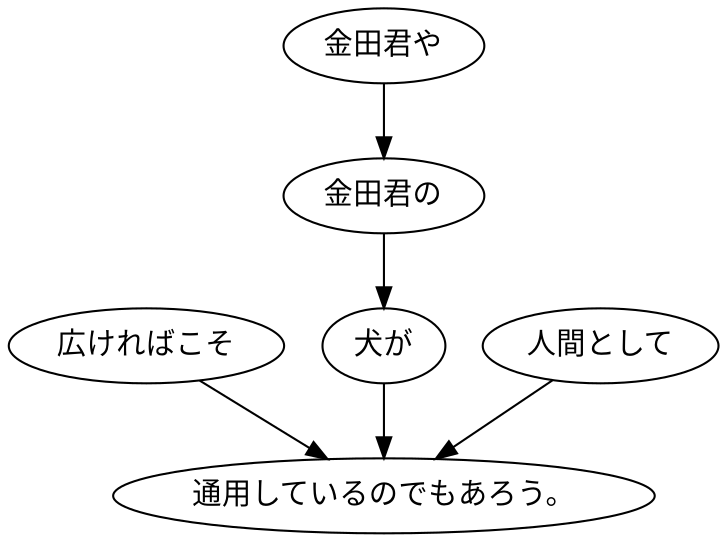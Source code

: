 digraph graph6533 {
	node0 [label="広ければこそ"];
	node1 [label="金田君や"];
	node2 [label="金田君の"];
	node3 [label="犬が"];
	node4 [label="人間として"];
	node5 [label="通用しているのでもあろう。"];
	node0 -> node5;
	node1 -> node2;
	node2 -> node3;
	node3 -> node5;
	node4 -> node5;
}
